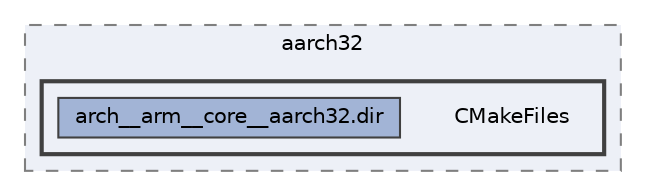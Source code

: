 digraph "build/zephyr/arch/arch/arm/core/aarch32/CMakeFiles"
{
 // LATEX_PDF_SIZE
  bgcolor="transparent";
  edge [fontname=Helvetica,fontsize=10,labelfontname=Helvetica,labelfontsize=10];
  node [fontname=Helvetica,fontsize=10,shape=box,height=0.2,width=0.4];
  compound=true
  subgraph clusterdir_e31d9e190021ed2cd6a901b872f6d1fb {
    graph [ bgcolor="#edf0f7", pencolor="grey50", label="aarch32", fontname=Helvetica,fontsize=10 style="filled,dashed", URL="dir_e31d9e190021ed2cd6a901b872f6d1fb.html",tooltip=""]
  subgraph clusterdir_8242021e88076487b73fd1e4c067607a {
    graph [ bgcolor="#edf0f7", pencolor="grey25", label="", fontname=Helvetica,fontsize=10 style="filled,bold", URL="dir_8242021e88076487b73fd1e4c067607a.html",tooltip=""]
    dir_8242021e88076487b73fd1e4c067607a [shape=plaintext, label="CMakeFiles"];
  dir_5038d198146b879a1be7b1b0c97918a1 [label="arch__arm__core__aarch32.dir", fillcolor="#a2b4d6", color="grey25", style="filled", URL="dir_5038d198146b879a1be7b1b0c97918a1.html",tooltip=""];
  }
  }
}
